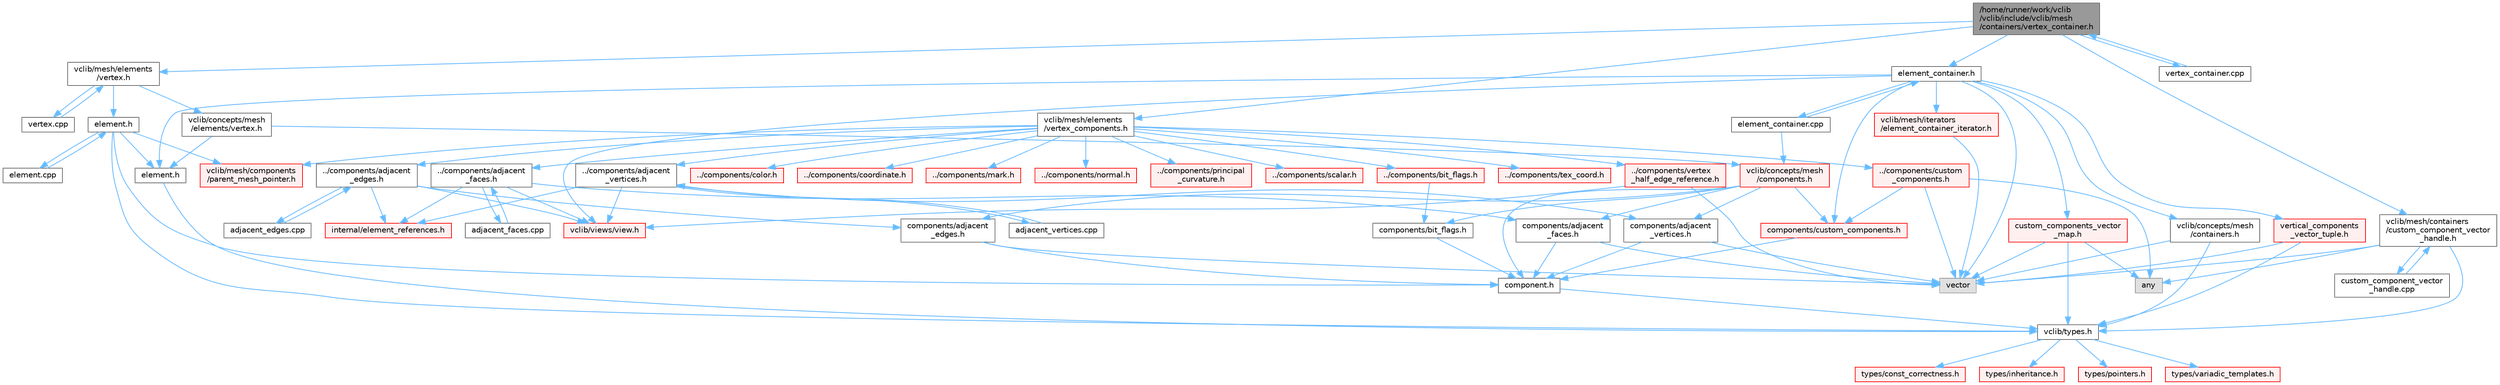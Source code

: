 digraph "/home/runner/work/vclib/vclib/include/vclib/mesh/containers/vertex_container.h"
{
 // LATEX_PDF_SIZE
  bgcolor="transparent";
  edge [fontname=Helvetica,fontsize=10,labelfontname=Helvetica,labelfontsize=10];
  node [fontname=Helvetica,fontsize=10,shape=box,height=0.2,width=0.4];
  Node1 [label="/home/runner/work/vclib\l/vclib/include/vclib/mesh\l/containers/vertex_container.h",height=0.2,width=0.4,color="gray40", fillcolor="grey60", style="filled", fontcolor="black",tooltip=" "];
  Node1 -> Node2 [color="steelblue1",style="solid"];
  Node2 [label="vclib/mesh/containers\l/custom_component_vector\l_handle.h",height=0.2,width=0.4,color="grey40", fillcolor="white", style="filled",URL="$custom__component__vector__handle_8h.html",tooltip=" "];
  Node2 -> Node3 [color="steelblue1",style="solid"];
  Node3 [label="any",height=0.2,width=0.4,color="grey60", fillcolor="#E0E0E0", style="filled",tooltip=" "];
  Node2 -> Node4 [color="steelblue1",style="solid"];
  Node4 [label="vector",height=0.2,width=0.4,color="grey60", fillcolor="#E0E0E0", style="filled",tooltip=" "];
  Node2 -> Node5 [color="steelblue1",style="solid"];
  Node5 [label="vclib/types.h",height=0.2,width=0.4,color="grey40", fillcolor="white", style="filled",URL="$types_8h.html",tooltip=" "];
  Node5 -> Node6 [color="steelblue1",style="solid"];
  Node6 [label="types/const_correctness.h",height=0.2,width=0.4,color="red", fillcolor="#FFF0F0", style="filled",URL="$types_2const__correctness_8h.html",tooltip=" "];
  Node5 -> Node8 [color="steelblue1",style="solid"];
  Node8 [label="types/inheritance.h",height=0.2,width=0.4,color="red", fillcolor="#FFF0F0", style="filled",URL="$inheritance_8h.html",tooltip=" "];
  Node5 -> Node9 [color="steelblue1",style="solid"];
  Node9 [label="types/pointers.h",height=0.2,width=0.4,color="red", fillcolor="#FFF0F0", style="filled",URL="$types_2pointers_8h.html",tooltip=" "];
  Node5 -> Node10 [color="steelblue1",style="solid"];
  Node10 [label="types/variadic_templates.h",height=0.2,width=0.4,color="red", fillcolor="#FFF0F0", style="filled",URL="$variadic__templates_8h.html",tooltip=" "];
  Node2 -> Node16 [color="steelblue1",style="solid"];
  Node16 [label="custom_component_vector\l_handle.cpp",height=0.2,width=0.4,color="grey40", fillcolor="white", style="filled",URL="$custom__component__vector__handle_8cpp.html",tooltip=" "];
  Node16 -> Node2 [color="steelblue1",style="solid"];
  Node1 -> Node17 [color="steelblue1",style="solid"];
  Node17 [label="vclib/mesh/elements\l/vertex.h",height=0.2,width=0.4,color="grey40", fillcolor="white", style="filled",URL="$mesh_2elements_2vertex_8h.html",tooltip=" "];
  Node17 -> Node18 [color="steelblue1",style="solid"];
  Node18 [label="vclib/concepts/mesh\l/elements/vertex.h",height=0.2,width=0.4,color="grey40", fillcolor="white", style="filled",URL="$concepts_2mesh_2elements_2vertex_8h.html",tooltip=" "];
  Node18 -> Node19 [color="steelblue1",style="solid"];
  Node19 [label="vclib/concepts/mesh\l/components.h",height=0.2,width=0.4,color="red", fillcolor="#FFF0F0", style="filled",URL="$concepts_2mesh_2components_8h.html",tooltip=" "];
  Node19 -> Node20 [color="steelblue1",style="solid"];
  Node20 [label="components/adjacent\l_edges.h",height=0.2,width=0.4,color="grey40", fillcolor="white", style="filled",URL="$concepts_2mesh_2components_2adjacent__edges_8h.html",tooltip=" "];
  Node20 -> Node4 [color="steelblue1",style="solid"];
  Node20 -> Node21 [color="steelblue1",style="solid"];
  Node21 [label="component.h",height=0.2,width=0.4,color="grey40", fillcolor="white", style="filled",URL="$component_8h.html",tooltip=" "];
  Node21 -> Node5 [color="steelblue1",style="solid"];
  Node19 -> Node22 [color="steelblue1",style="solid"];
  Node22 [label="components/adjacent\l_faces.h",height=0.2,width=0.4,color="grey40", fillcolor="white", style="filled",URL="$concepts_2mesh_2components_2adjacent__faces_8h.html",tooltip=" "];
  Node22 -> Node4 [color="steelblue1",style="solid"];
  Node22 -> Node21 [color="steelblue1",style="solid"];
  Node19 -> Node23 [color="steelblue1",style="solid"];
  Node23 [label="components/adjacent\l_vertices.h",height=0.2,width=0.4,color="grey40", fillcolor="white", style="filled",URL="$concepts_2mesh_2components_2adjacent__vertices_8h.html",tooltip=" "];
  Node23 -> Node4 [color="steelblue1",style="solid"];
  Node23 -> Node21 [color="steelblue1",style="solid"];
  Node19 -> Node24 [color="steelblue1",style="solid"];
  Node24 [label="components/bit_flags.h",height=0.2,width=0.4,color="grey40", fillcolor="white", style="filled",URL="$concepts_2mesh_2components_2bit__flags_8h.html",tooltip=" "];
  Node24 -> Node21 [color="steelblue1",style="solid"];
  Node19 -> Node21 [color="steelblue1",style="solid"];
  Node19 -> Node48 [color="steelblue1",style="solid"];
  Node48 [label="components/custom_components.h",height=0.2,width=0.4,color="red", fillcolor="#FFF0F0", style="filled",URL="$concepts_2mesh_2components_2custom__components_8h.html",tooltip=" "];
  Node48 -> Node21 [color="steelblue1",style="solid"];
  Node18 -> Node64 [color="steelblue1",style="solid"];
  Node64 [label="element.h",height=0.2,width=0.4,color="grey40", fillcolor="white", style="filled",URL="$concepts_2mesh_2elements_2element_8h.html",tooltip=" "];
  Node64 -> Node5 [color="steelblue1",style="solid"];
  Node17 -> Node65 [color="steelblue1",style="solid"];
  Node65 [label="element.h",height=0.2,width=0.4,color="grey40", fillcolor="white", style="filled",URL="$mesh_2elements_2element_8h.html",tooltip=" "];
  Node65 -> Node64 [color="steelblue1",style="solid"];
  Node65 -> Node21 [color="steelblue1",style="solid"];
  Node65 -> Node66 [color="steelblue1",style="solid"];
  Node66 [label="vclib/mesh/components\l/parent_mesh_pointer.h",height=0.2,width=0.4,color="red", fillcolor="#FFF0F0", style="filled",URL="$parent__mesh__pointer_8h.html",tooltip=" "];
  Node65 -> Node5 [color="steelblue1",style="solid"];
  Node65 -> Node68 [color="steelblue1",style="solid"];
  Node68 [label="element.cpp",height=0.2,width=0.4,color="grey40", fillcolor="white", style="filled",URL="$mesh_2elements_2element_8cpp.html",tooltip=" "];
  Node68 -> Node65 [color="steelblue1",style="solid"];
  Node17 -> Node69 [color="steelblue1",style="solid"];
  Node69 [label="vertex.cpp",height=0.2,width=0.4,color="grey40", fillcolor="white", style="filled",URL="$vertex_8cpp.html",tooltip=" "];
  Node69 -> Node17 [color="steelblue1",style="solid"];
  Node1 -> Node70 [color="steelblue1",style="solid"];
  Node70 [label="vclib/mesh/elements\l/vertex_components.h",height=0.2,width=0.4,color="grey40", fillcolor="white", style="filled",URL="$vertex__components_8h.html",tooltip=" "];
  Node70 -> Node71 [color="steelblue1",style="solid"];
  Node71 [label="../components/adjacent\l_edges.h",height=0.2,width=0.4,color="grey40", fillcolor="white", style="filled",URL="$mesh_2components_2adjacent__edges_8h.html",tooltip=" "];
  Node71 -> Node20 [color="steelblue1",style="solid"];
  Node71 -> Node72 [color="steelblue1",style="solid"];
  Node72 [label="vclib/views/view.h",height=0.2,width=0.4,color="red", fillcolor="#FFF0F0", style="filled",URL="$view_8h.html",tooltip=" "];
  Node71 -> Node74 [color="steelblue1",style="solid"];
  Node74 [label="internal/element_references.h",height=0.2,width=0.4,color="red", fillcolor="#FFF0F0", style="filled",URL="$element__references_8h.html",tooltip=" "];
  Node71 -> Node81 [color="steelblue1",style="solid"];
  Node81 [label="adjacent_edges.cpp",height=0.2,width=0.4,color="grey40", fillcolor="white", style="filled",URL="$adjacent__edges_8cpp.html",tooltip=" "];
  Node81 -> Node71 [color="steelblue1",style="solid"];
  Node70 -> Node82 [color="steelblue1",style="solid"];
  Node82 [label="../components/adjacent\l_faces.h",height=0.2,width=0.4,color="grey40", fillcolor="white", style="filled",URL="$mesh_2components_2adjacent__faces_8h.html",tooltip=" "];
  Node82 -> Node22 [color="steelblue1",style="solid"];
  Node82 -> Node72 [color="steelblue1",style="solid"];
  Node82 -> Node74 [color="steelblue1",style="solid"];
  Node82 -> Node83 [color="steelblue1",style="solid"];
  Node83 [label="adjacent_faces.cpp",height=0.2,width=0.4,color="grey40", fillcolor="white", style="filled",URL="$adjacent__faces_8cpp.html",tooltip=" "];
  Node83 -> Node82 [color="steelblue1",style="solid"];
  Node70 -> Node84 [color="steelblue1",style="solid"];
  Node84 [label="../components/adjacent\l_vertices.h",height=0.2,width=0.4,color="grey40", fillcolor="white", style="filled",URL="$mesh_2components_2adjacent__vertices_8h.html",tooltip=" "];
  Node84 -> Node23 [color="steelblue1",style="solid"];
  Node84 -> Node72 [color="steelblue1",style="solid"];
  Node84 -> Node74 [color="steelblue1",style="solid"];
  Node84 -> Node85 [color="steelblue1",style="solid"];
  Node85 [label="adjacent_vertices.cpp",height=0.2,width=0.4,color="grey40", fillcolor="white", style="filled",URL="$adjacent__vertices_8cpp.html",tooltip=" "];
  Node85 -> Node84 [color="steelblue1",style="solid"];
  Node70 -> Node86 [color="steelblue1",style="solid"];
  Node86 [label="../components/bit_flags.h",height=0.2,width=0.4,color="red", fillcolor="#FFF0F0", style="filled",URL="$mesh_2components_2bit__flags_8h.html",tooltip=" "];
  Node86 -> Node24 [color="steelblue1",style="solid"];
  Node70 -> Node89 [color="steelblue1",style="solid"];
  Node89 [label="../components/color.h",height=0.2,width=0.4,color="red", fillcolor="#FFF0F0", style="filled",URL="$mesh_2components_2color_8h.html",tooltip=" "];
  Node70 -> Node91 [color="steelblue1",style="solid"];
  Node91 [label="../components/coordinate.h",height=0.2,width=0.4,color="red", fillcolor="#FFF0F0", style="filled",URL="$mesh_2components_2coordinate_8h.html",tooltip=" "];
  Node70 -> Node93 [color="steelblue1",style="solid"];
  Node93 [label="../components/custom\l_components.h",height=0.2,width=0.4,color="red", fillcolor="#FFF0F0", style="filled",URL="$mesh_2components_2custom__components_8h.html",tooltip=" "];
  Node93 -> Node3 [color="steelblue1",style="solid"];
  Node93 -> Node4 [color="steelblue1",style="solid"];
  Node93 -> Node48 [color="steelblue1",style="solid"];
  Node70 -> Node98 [color="steelblue1",style="solid"];
  Node98 [label="../components/mark.h",height=0.2,width=0.4,color="red", fillcolor="#FFF0F0", style="filled",URL="$mesh_2components_2mark_8h.html",tooltip=" "];
  Node70 -> Node100 [color="steelblue1",style="solid"];
  Node100 [label="../components/normal.h",height=0.2,width=0.4,color="red", fillcolor="#FFF0F0", style="filled",URL="$mesh_2components_2normal_8h.html",tooltip=" "];
  Node70 -> Node66 [color="steelblue1",style="solid"];
  Node70 -> Node102 [color="steelblue1",style="solid"];
  Node102 [label="../components/principal\l_curvature.h",height=0.2,width=0.4,color="red", fillcolor="#FFF0F0", style="filled",URL="$mesh_2components_2principal__curvature_8h.html",tooltip=" "];
  Node70 -> Node106 [color="steelblue1",style="solid"];
  Node106 [label="../components/scalar.h",height=0.2,width=0.4,color="red", fillcolor="#FFF0F0", style="filled",URL="$mesh_2components_2scalar_8h.html",tooltip=" "];
  Node70 -> Node108 [color="steelblue1",style="solid"];
  Node108 [label="../components/vertex\l_half_edge_reference.h",height=0.2,width=0.4,color="red", fillcolor="#FFF0F0", style="filled",URL="$mesh_2components_2vertex__half__edge__reference_8h.html",tooltip=" "];
  Node108 -> Node4 [color="steelblue1",style="solid"];
  Node108 -> Node72 [color="steelblue1",style="solid"];
  Node70 -> Node114 [color="steelblue1",style="solid"];
  Node114 [label="../components/tex_coord.h",height=0.2,width=0.4,color="red", fillcolor="#FFF0F0", style="filled",URL="$mesh_2components_2tex__coord_8h.html",tooltip=" "];
  Node1 -> Node118 [color="steelblue1",style="solid"];
  Node118 [label="element_container.h",height=0.2,width=0.4,color="grey40", fillcolor="white", style="filled",URL="$element__container_8h.html",tooltip=" "];
  Node118 -> Node4 [color="steelblue1",style="solid"];
  Node118 -> Node48 [color="steelblue1",style="solid"];
  Node118 -> Node119 [color="steelblue1",style="solid"];
  Node119 [label="vclib/concepts/mesh\l/containers.h",height=0.2,width=0.4,color="grey40", fillcolor="white", style="filled",URL="$concepts_2mesh_2containers_8h.html",tooltip=" "];
  Node119 -> Node4 [color="steelblue1",style="solid"];
  Node119 -> Node5 [color="steelblue1",style="solid"];
  Node118 -> Node64 [color="steelblue1",style="solid"];
  Node118 -> Node72 [color="steelblue1",style="solid"];
  Node118 -> Node120 [color="steelblue1",style="solid"];
  Node120 [label="vclib/mesh/iterators\l/element_container_iterator.h",height=0.2,width=0.4,color="red", fillcolor="#FFF0F0", style="filled",URL="$element__container__iterator_8h.html",tooltip=" "];
  Node120 -> Node4 [color="steelblue1",style="solid"];
  Node118 -> Node122 [color="steelblue1",style="solid"];
  Node122 [label="custom_components_vector\l_map.h",height=0.2,width=0.4,color="red", fillcolor="#FFF0F0", style="filled",URL="$custom__components__vector__map_8h.html",tooltip=" "];
  Node122 -> Node3 [color="steelblue1",style="solid"];
  Node122 -> Node4 [color="steelblue1",style="solid"];
  Node122 -> Node5 [color="steelblue1",style="solid"];
  Node118 -> Node128 [color="steelblue1",style="solid"];
  Node128 [label="vertical_components\l_vector_tuple.h",height=0.2,width=0.4,color="red", fillcolor="#FFF0F0", style="filled",URL="$vertical__components__vector__tuple_8h.html",tooltip=" "];
  Node128 -> Node4 [color="steelblue1",style="solid"];
  Node128 -> Node5 [color="steelblue1",style="solid"];
  Node118 -> Node131 [color="steelblue1",style="solid"];
  Node131 [label="element_container.cpp",height=0.2,width=0.4,color="grey40", fillcolor="white", style="filled",URL="$element__container_8cpp.html",tooltip=" "];
  Node131 -> Node118 [color="steelblue1",style="solid"];
  Node131 -> Node19 [color="steelblue1",style="solid"];
  Node1 -> Node132 [color="steelblue1",style="solid"];
  Node132 [label="vertex_container.cpp",height=0.2,width=0.4,color="grey40", fillcolor="white", style="filled",URL="$vertex__container_8cpp.html",tooltip=" "];
  Node132 -> Node1 [color="steelblue1",style="solid"];
}
